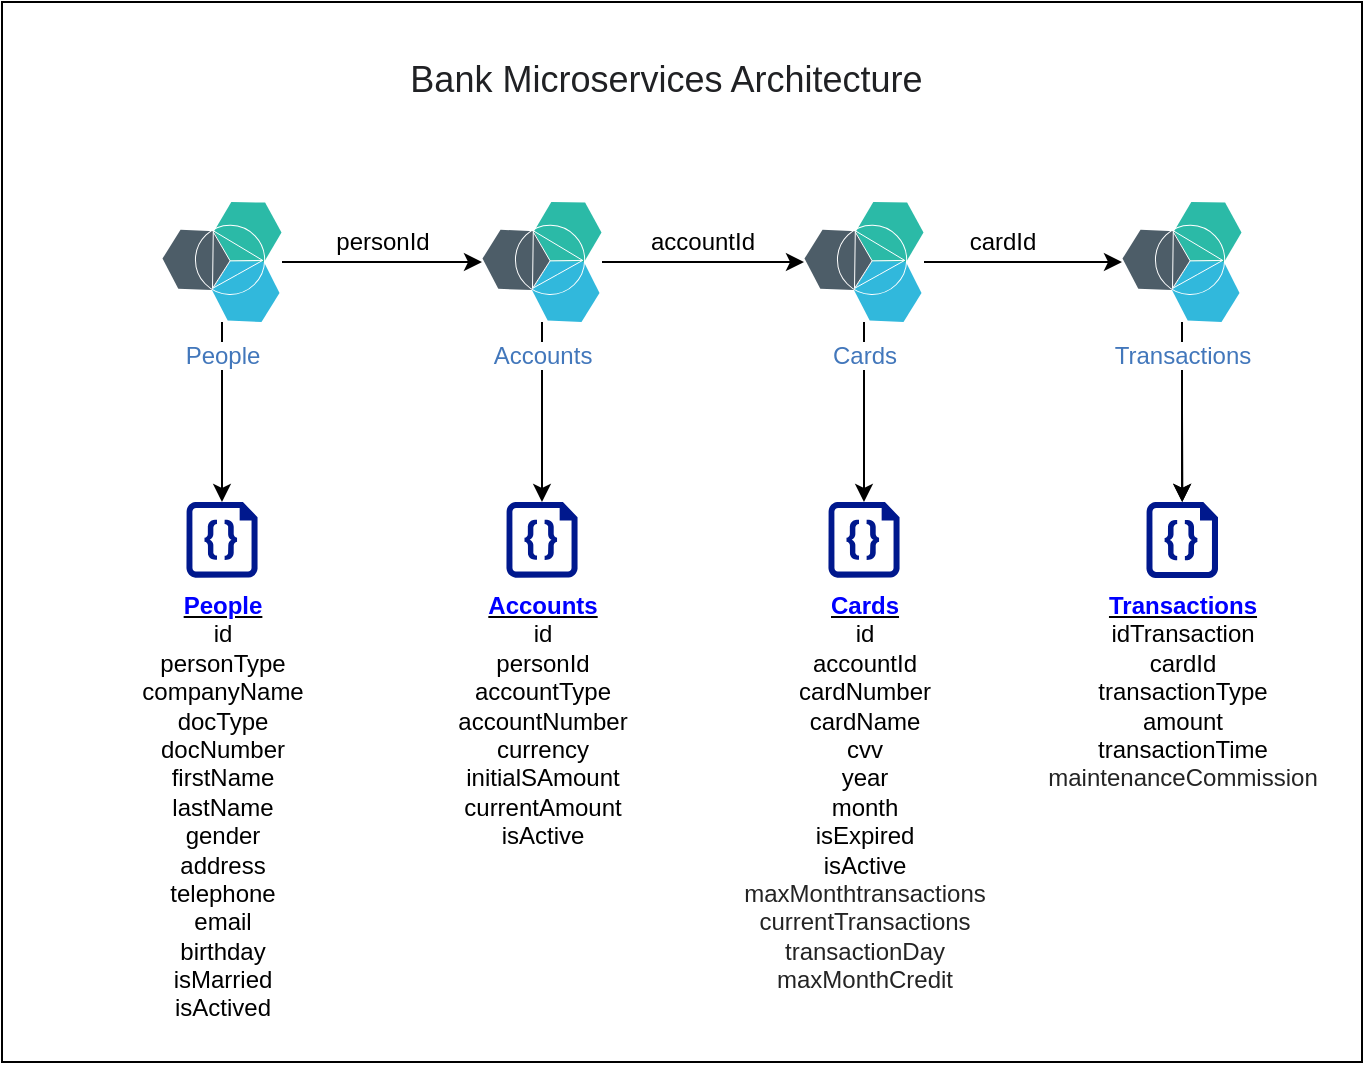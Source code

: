 <mxfile version="15.5.6" type="github"><diagram id="R7ErjDVEoJ6pyLOl7iR2" name="Page-1"><mxGraphModel dx="1038" dy="579" grid="1" gridSize="10" guides="1" tooltips="1" connect="1" arrows="1" fold="1" page="1" pageScale="1" pageWidth="827" pageHeight="1169" math="0" shadow="0"><root><mxCell id="0"/><mxCell id="1" parent="0"/><mxCell id="LjOqSIYk-iaw82FJlO0X-37" value="" style="rounded=0;whiteSpace=wrap;html=1;fontColor=#000000;" vertex="1" parent="1"><mxGeometry x="80" y="100" width="680" height="530" as="geometry"/></mxCell><mxCell id="LjOqSIYk-iaw82FJlO0X-14" style="edgeStyle=orthogonalEdgeStyle;rounded=0;orthogonalLoop=1;jettySize=auto;html=1;exitX=0.5;exitY=1;exitDx=0;exitDy=0;entryX=0.5;entryY=0;entryDx=0;entryDy=0;entryPerimeter=0;" edge="1" parent="1" source="LjOqSIYk-iaw82FJlO0X-1" target="LjOqSIYk-iaw82FJlO0X-4"><mxGeometry relative="1" as="geometry"/></mxCell><mxCell id="LjOqSIYk-iaw82FJlO0X-30" style="edgeStyle=orthogonalEdgeStyle;rounded=0;orthogonalLoop=1;jettySize=auto;html=1;fontColor=#0000FF;" edge="1" parent="1" source="LjOqSIYk-iaw82FJlO0X-1" target="LjOqSIYk-iaw82FJlO0X-19"><mxGeometry relative="1" as="geometry"/></mxCell><mxCell id="LjOqSIYk-iaw82FJlO0X-1" value="People" style="aspect=fixed;perimeter=ellipsePerimeter;html=1;align=center;shadow=0;dashed=0;fontColor=#4277BB;labelBackgroundColor=#ffffff;fontSize=12;spacingTop=3;image;image=img/lib/ibm/miscellaneous/microservices_application.svg;" vertex="1" parent="1"><mxGeometry x="160" y="200" width="60" height="60" as="geometry"/></mxCell><mxCell id="LjOqSIYk-iaw82FJlO0X-4" value="&lt;b&gt;&lt;u&gt;&lt;font color=&quot;#0000ff&quot;&gt;People&lt;/font&gt;&lt;/u&gt;&lt;/b&gt;&lt;br&gt;id&lt;br&gt;personType&lt;br&gt;companyName&lt;br&gt;docType&lt;br&gt;docNumber&lt;br&gt;firstName&lt;br&gt;lastName&lt;br&gt;gender&lt;br&gt;address&lt;br&gt;telephone&lt;br&gt;email&lt;br&gt;birthday&lt;br&gt;isMarried&lt;br&gt;isActived" style="sketch=0;aspect=fixed;pointerEvents=1;shadow=0;dashed=0;html=1;strokeColor=none;labelPosition=center;verticalLabelPosition=bottom;verticalAlign=top;align=center;fillColor=#00188D;shape=mxgraph.azure.code_file" vertex="1" parent="1"><mxGeometry x="172.22" y="350" width="35.55" height="37.82" as="geometry"/></mxCell><mxCell id="LjOqSIYk-iaw82FJlO0X-18" style="edgeStyle=orthogonalEdgeStyle;rounded=0;orthogonalLoop=1;jettySize=auto;html=1;exitX=0.5;exitY=1;exitDx=0;exitDy=0;entryX=0.5;entryY=0;entryDx=0;entryDy=0;entryPerimeter=0;" edge="1" parent="1" source="LjOqSIYk-iaw82FJlO0X-19" target="LjOqSIYk-iaw82FJlO0X-20"><mxGeometry relative="1" as="geometry"/></mxCell><mxCell id="LjOqSIYk-iaw82FJlO0X-32" style="edgeStyle=orthogonalEdgeStyle;rounded=0;orthogonalLoop=1;jettySize=auto;html=1;exitX=1;exitY=0.5;exitDx=0;exitDy=0;fontColor=#000000;" edge="1" parent="1" source="LjOqSIYk-iaw82FJlO0X-19" target="LjOqSIYk-iaw82FJlO0X-22"><mxGeometry relative="1" as="geometry"/></mxCell><mxCell id="LjOqSIYk-iaw82FJlO0X-19" value="Accounts" style="aspect=fixed;perimeter=ellipsePerimeter;html=1;align=center;shadow=0;dashed=0;fontColor=#4277BB;labelBackgroundColor=#ffffff;fontSize=12;spacingTop=3;image;image=img/lib/ibm/miscellaneous/microservices_application.svg;" vertex="1" parent="1"><mxGeometry x="320" y="200" width="60" height="60" as="geometry"/></mxCell><mxCell id="LjOqSIYk-iaw82FJlO0X-20" value="&lt;span style=&quot;background-color: rgb(255 , 255 , 255)&quot;&gt;&lt;b&gt;&lt;u&gt;&lt;font color=&quot;#0000ff&quot;&gt;Accounts&lt;/font&gt;&lt;/u&gt;&lt;/b&gt;&lt;/span&gt;&lt;br&gt;id&lt;br&gt;personId&lt;br&gt;accountType&lt;br&gt;accountNumber&lt;br&gt;currency&lt;br&gt;initialSAmount&lt;br&gt;currentAmount&lt;br&gt;isActive" style="sketch=0;aspect=fixed;pointerEvents=1;shadow=0;dashed=0;html=1;strokeColor=none;labelPosition=center;verticalLabelPosition=bottom;verticalAlign=top;align=center;fillColor=#00188D;shape=mxgraph.azure.code_file" vertex="1" parent="1"><mxGeometry x="332.22" y="350" width="35.55" height="37.82" as="geometry"/></mxCell><mxCell id="LjOqSIYk-iaw82FJlO0X-21" style="edgeStyle=orthogonalEdgeStyle;rounded=0;orthogonalLoop=1;jettySize=auto;html=1;exitX=0.5;exitY=1;exitDx=0;exitDy=0;entryX=0.5;entryY=0;entryDx=0;entryDy=0;entryPerimeter=0;" edge="1" parent="1" source="LjOqSIYk-iaw82FJlO0X-22" target="LjOqSIYk-iaw82FJlO0X-23"><mxGeometry relative="1" as="geometry"/></mxCell><mxCell id="LjOqSIYk-iaw82FJlO0X-35" style="edgeStyle=orthogonalEdgeStyle;rounded=0;orthogonalLoop=1;jettySize=auto;html=1;entryX=0;entryY=0.5;entryDx=0;entryDy=0;fontColor=#000000;" edge="1" parent="1" source="LjOqSIYk-iaw82FJlO0X-22" target="LjOqSIYk-iaw82FJlO0X-25"><mxGeometry relative="1" as="geometry"/></mxCell><mxCell id="LjOqSIYk-iaw82FJlO0X-22" value="Cards&lt;br&gt;" style="aspect=fixed;perimeter=ellipsePerimeter;html=1;align=center;shadow=0;dashed=0;fontColor=#4277BB;labelBackgroundColor=#ffffff;fontSize=12;spacingTop=3;image;image=img/lib/ibm/miscellaneous/microservices_application.svg;" vertex="1" parent="1"><mxGeometry x="481" y="200" width="60" height="60" as="geometry"/></mxCell><mxCell id="LjOqSIYk-iaw82FJlO0X-23" value="&lt;b&gt;&lt;u&gt;&lt;font color=&quot;#0000ff&quot;&gt;Cards&lt;/font&gt;&lt;/u&gt;&lt;/b&gt;&lt;br&gt;id&lt;br&gt;accountId&lt;br&gt;cardNumber&lt;br&gt;cardName&lt;br&gt;cvv&lt;br&gt;year&lt;br&gt;month&lt;br&gt;isExpired&lt;br&gt;isActive&lt;br&gt;&lt;font style=&quot;font-size: 12px&quot;&gt;&lt;span style=&quot;color: rgb(36 , 36 , 36) ; background-color: rgb(255 , 255 , 255)&quot;&gt;maxMonthtransactions&lt;/span&gt;&lt;br style=&quot;box-sizing: border-box ; color: rgb(36 , 36 , 36) ; background-color: rgb(255 , 255 , 255)&quot;&gt;&lt;span style=&quot;color: rgb(36 , 36 , 36) ; background-color: rgb(255 , 255 , 255)&quot;&gt;currentTransactions&lt;/span&gt;&lt;br style=&quot;box-sizing: border-box ; color: rgb(36 , 36 , 36) ; background-color: rgb(255 , 255 , 255)&quot;&gt;&lt;span style=&quot;color: rgb(36 , 36 , 36) ; background-color: rgb(255 , 255 , 255)&quot;&gt;transactionDay&lt;/span&gt;&lt;br style=&quot;box-sizing: border-box ; color: rgb(36 , 36 , 36) ; background-color: rgb(255 , 255 , 255)&quot;&gt;&lt;span style=&quot;color: rgb(36 , 36 , 36) ; background-color: rgb(255 , 255 , 255)&quot;&gt;&lt;font style=&quot;font-size: 12px&quot;&gt;maxMonthCredit&lt;/font&gt;&lt;/span&gt;&lt;/font&gt;" style="sketch=0;aspect=fixed;pointerEvents=1;shadow=0;dashed=0;html=1;strokeColor=none;labelPosition=center;verticalLabelPosition=bottom;verticalAlign=top;align=center;fillColor=#00188D;shape=mxgraph.azure.code_file" vertex="1" parent="1"><mxGeometry x="493.22" y="350" width="35.55" height="37.82" as="geometry"/></mxCell><mxCell id="LjOqSIYk-iaw82FJlO0X-24" style="edgeStyle=orthogonalEdgeStyle;rounded=0;orthogonalLoop=1;jettySize=auto;html=1;exitX=0.5;exitY=1;exitDx=0;exitDy=0;entryX=0.5;entryY=0;entryDx=0;entryDy=0;entryPerimeter=0;" edge="1" parent="1" source="LjOqSIYk-iaw82FJlO0X-25" target="LjOqSIYk-iaw82FJlO0X-26"><mxGeometry relative="1" as="geometry"/></mxCell><mxCell id="LjOqSIYk-iaw82FJlO0X-27" value="" style="edgeStyle=orthogonalEdgeStyle;rounded=0;orthogonalLoop=1;jettySize=auto;html=1;" edge="1" parent="1" source="LjOqSIYk-iaw82FJlO0X-25" target="LjOqSIYk-iaw82FJlO0X-26"><mxGeometry relative="1" as="geometry"/></mxCell><mxCell id="LjOqSIYk-iaw82FJlO0X-25" value="Transactions" style="aspect=fixed;perimeter=ellipsePerimeter;html=1;align=center;shadow=0;dashed=0;fontColor=#4277BB;labelBackgroundColor=#ffffff;fontSize=12;spacingTop=3;image;image=img/lib/ibm/miscellaneous/microservices_application.svg;" vertex="1" parent="1"><mxGeometry x="640" y="200" width="60" height="60" as="geometry"/></mxCell><mxCell id="LjOqSIYk-iaw82FJlO0X-26" value="&lt;b&gt;&lt;u&gt;&lt;font color=&quot;#0000ff&quot;&gt;Transactions&lt;/font&gt;&lt;/u&gt;&lt;/b&gt;&lt;br&gt;idTransaction&lt;br&gt;cardId&lt;br&gt;transactionType&lt;br&gt;amount&lt;br&gt;transactionTime&lt;br&gt;&lt;span style=&quot;color: rgb(36 , 36 , 36) ; background-color: rgb(255 , 255 , 255)&quot;&gt;&lt;font style=&quot;font-size: 12px&quot;&gt;maintenanceCommission&lt;/font&gt;&lt;/span&gt;" style="sketch=0;aspect=fixed;pointerEvents=1;shadow=0;dashed=0;html=1;strokeColor=none;labelPosition=center;verticalLabelPosition=bottom;verticalAlign=top;align=center;fillColor=#00188D;shape=mxgraph.azure.code_file" vertex="1" parent="1"><mxGeometry x="652.22" y="350" width="35.78" height="38.06" as="geometry"/></mxCell><mxCell id="LjOqSIYk-iaw82FJlO0X-31" value="&lt;font color=&quot;#000000&quot;&gt;personId&lt;/font&gt;" style="text;html=1;align=center;verticalAlign=middle;resizable=0;points=[];autosize=1;strokeColor=none;fillColor=none;fontColor=#0000FF;" vertex="1" parent="1"><mxGeometry x="240" y="210" width="60" height="20" as="geometry"/></mxCell><mxCell id="LjOqSIYk-iaw82FJlO0X-33" value="accountId" style="text;html=1;align=center;verticalAlign=middle;resizable=0;points=[];autosize=1;strokeColor=none;fillColor=none;fontColor=#000000;" vertex="1" parent="1"><mxGeometry x="395" y="210" width="70" height="20" as="geometry"/></mxCell><mxCell id="LjOqSIYk-iaw82FJlO0X-36" value="cardId" style="text;html=1;align=center;verticalAlign=middle;resizable=0;points=[];autosize=1;strokeColor=none;fillColor=none;fontColor=#000000;" vertex="1" parent="1"><mxGeometry x="555" y="210" width="50" height="20" as="geometry"/></mxCell><mxCell id="LjOqSIYk-iaw82FJlO0X-38" value="&lt;pre class=&quot;tw-data-text tw-text-large XcVN5d tw-ta&quot; id=&quot;tw-target-text&quot; dir=&quot;ltr&quot; style=&quot;font-family: inherit ; line-height: 36px ; border: none ; padding: 2px 0.14em 2px 0px ; position: relative ; margin-top: -2px ; margin-bottom: -2px ; resize: none ; overflow: hidden ; text-align: left ; width: 270px ; overflow-wrap: break-word ; color: rgb(32 , 33 , 36)&quot;&gt;&lt;span class=&quot;Y2IQFc&quot; lang=&quot;en&quot; style=&quot;line-height: 1.09&quot;&gt;&lt;font style=&quot;font-size: 18px&quot;&gt;Bank Microservices Architecture&lt;/font&gt;&lt;/span&gt;&lt;/pre&gt;" style="text;html=1;strokeColor=none;fillColor=none;align=center;verticalAlign=middle;whiteSpace=wrap;rounded=0;fontColor=#000000;" vertex="1" parent="1"><mxGeometry x="285" y="130" width="270" height="20" as="geometry"/></mxCell></root></mxGraphModel></diagram></mxfile>